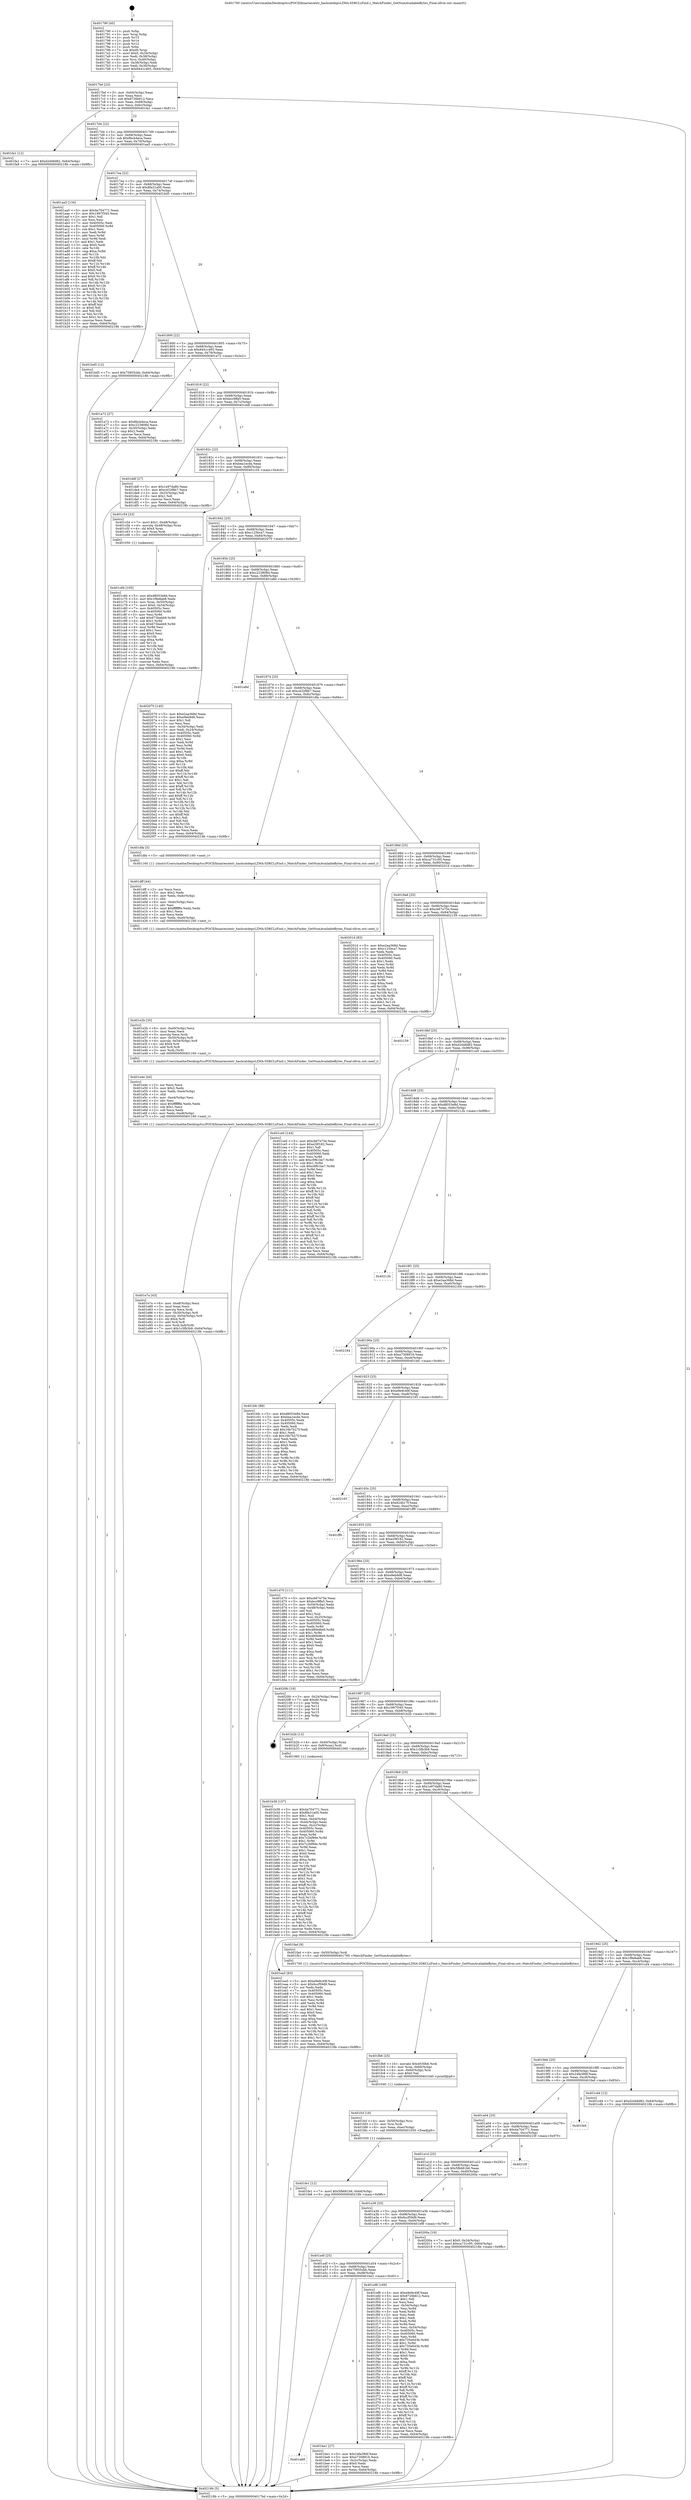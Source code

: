 digraph "0x401790" {
  label = "0x401790 (/mnt/c/Users/mathe/Desktop/tcc/POCII/binaries/extr_hashcatdepsLZMA-SDKCLzFind.c_MatchFinder_GetNumAvailableBytes_Final-ollvm.out::main(0))"
  labelloc = "t"
  node[shape=record]

  Entry [label="",width=0.3,height=0.3,shape=circle,fillcolor=black,style=filled]
  "0x4017bd" [label="{
     0x4017bd [23]\l
     | [instrs]\l
     &nbsp;&nbsp;0x4017bd \<+3\>: mov -0x64(%rbp),%eax\l
     &nbsp;&nbsp;0x4017c0 \<+2\>: mov %eax,%ecx\l
     &nbsp;&nbsp;0x4017c2 \<+6\>: sub $0x8726b612,%ecx\l
     &nbsp;&nbsp;0x4017c8 \<+3\>: mov %eax,-0x68(%rbp)\l
     &nbsp;&nbsp;0x4017cb \<+3\>: mov %ecx,-0x6c(%rbp)\l
     &nbsp;&nbsp;0x4017ce \<+6\>: je 0000000000401fa1 \<main+0x811\>\l
  }"]
  "0x401fa1" [label="{
     0x401fa1 [12]\l
     | [instrs]\l
     &nbsp;&nbsp;0x401fa1 \<+7\>: movl $0xd2d48d82,-0x64(%rbp)\l
     &nbsp;&nbsp;0x401fa8 \<+5\>: jmp 000000000040218b \<main+0x9fb\>\l
  }"]
  "0x4017d4" [label="{
     0x4017d4 [22]\l
     | [instrs]\l
     &nbsp;&nbsp;0x4017d4 \<+5\>: jmp 00000000004017d9 \<main+0x49\>\l
     &nbsp;&nbsp;0x4017d9 \<+3\>: mov -0x68(%rbp),%eax\l
     &nbsp;&nbsp;0x4017dc \<+5\>: sub $0x8bcb4eca,%eax\l
     &nbsp;&nbsp;0x4017e1 \<+3\>: mov %eax,-0x70(%rbp)\l
     &nbsp;&nbsp;0x4017e4 \<+6\>: je 0000000000401aa5 \<main+0x315\>\l
  }"]
  Exit [label="",width=0.3,height=0.3,shape=circle,fillcolor=black,style=filled,peripheries=2]
  "0x401aa5" [label="{
     0x401aa5 [134]\l
     | [instrs]\l
     &nbsp;&nbsp;0x401aa5 \<+5\>: mov $0x4a704771,%eax\l
     &nbsp;&nbsp;0x401aaa \<+5\>: mov $0x1997f345,%ecx\l
     &nbsp;&nbsp;0x401aaf \<+2\>: mov $0x1,%dl\l
     &nbsp;&nbsp;0x401ab1 \<+2\>: xor %esi,%esi\l
     &nbsp;&nbsp;0x401ab3 \<+7\>: mov 0x40505c,%edi\l
     &nbsp;&nbsp;0x401aba \<+8\>: mov 0x405060,%r8d\l
     &nbsp;&nbsp;0x401ac2 \<+3\>: sub $0x1,%esi\l
     &nbsp;&nbsp;0x401ac5 \<+3\>: mov %edi,%r9d\l
     &nbsp;&nbsp;0x401ac8 \<+3\>: add %esi,%r9d\l
     &nbsp;&nbsp;0x401acb \<+4\>: imul %r9d,%edi\l
     &nbsp;&nbsp;0x401acf \<+3\>: and $0x1,%edi\l
     &nbsp;&nbsp;0x401ad2 \<+3\>: cmp $0x0,%edi\l
     &nbsp;&nbsp;0x401ad5 \<+4\>: sete %r10b\l
     &nbsp;&nbsp;0x401ad9 \<+4\>: cmp $0xa,%r8d\l
     &nbsp;&nbsp;0x401add \<+4\>: setl %r11b\l
     &nbsp;&nbsp;0x401ae1 \<+3\>: mov %r10b,%bl\l
     &nbsp;&nbsp;0x401ae4 \<+3\>: xor $0xff,%bl\l
     &nbsp;&nbsp;0x401ae7 \<+3\>: mov %r11b,%r14b\l
     &nbsp;&nbsp;0x401aea \<+4\>: xor $0xff,%r14b\l
     &nbsp;&nbsp;0x401aee \<+3\>: xor $0x0,%dl\l
     &nbsp;&nbsp;0x401af1 \<+3\>: mov %bl,%r15b\l
     &nbsp;&nbsp;0x401af4 \<+4\>: and $0x0,%r15b\l
     &nbsp;&nbsp;0x401af8 \<+3\>: and %dl,%r10b\l
     &nbsp;&nbsp;0x401afb \<+3\>: mov %r14b,%r12b\l
     &nbsp;&nbsp;0x401afe \<+4\>: and $0x0,%r12b\l
     &nbsp;&nbsp;0x401b02 \<+3\>: and %dl,%r11b\l
     &nbsp;&nbsp;0x401b05 \<+3\>: or %r10b,%r15b\l
     &nbsp;&nbsp;0x401b08 \<+3\>: or %r11b,%r12b\l
     &nbsp;&nbsp;0x401b0b \<+3\>: xor %r12b,%r15b\l
     &nbsp;&nbsp;0x401b0e \<+3\>: or %r14b,%bl\l
     &nbsp;&nbsp;0x401b11 \<+3\>: xor $0xff,%bl\l
     &nbsp;&nbsp;0x401b14 \<+3\>: or $0x0,%dl\l
     &nbsp;&nbsp;0x401b17 \<+2\>: and %dl,%bl\l
     &nbsp;&nbsp;0x401b19 \<+3\>: or %bl,%r15b\l
     &nbsp;&nbsp;0x401b1c \<+4\>: test $0x1,%r15b\l
     &nbsp;&nbsp;0x401b20 \<+3\>: cmovne %ecx,%eax\l
     &nbsp;&nbsp;0x401b23 \<+3\>: mov %eax,-0x64(%rbp)\l
     &nbsp;&nbsp;0x401b26 \<+5\>: jmp 000000000040218b \<main+0x9fb\>\l
  }"]
  "0x4017ea" [label="{
     0x4017ea [22]\l
     | [instrs]\l
     &nbsp;&nbsp;0x4017ea \<+5\>: jmp 00000000004017ef \<main+0x5f\>\l
     &nbsp;&nbsp;0x4017ef \<+3\>: mov -0x68(%rbp),%eax\l
     &nbsp;&nbsp;0x4017f2 \<+5\>: sub $0x8fa31a00,%eax\l
     &nbsp;&nbsp;0x4017f7 \<+3\>: mov %eax,-0x74(%rbp)\l
     &nbsp;&nbsp;0x4017fa \<+6\>: je 0000000000401bd5 \<main+0x445\>\l
  }"]
  "0x401fe1" [label="{
     0x401fe1 [12]\l
     | [instrs]\l
     &nbsp;&nbsp;0x401fe1 \<+7\>: movl $0x5fb681b6,-0x64(%rbp)\l
     &nbsp;&nbsp;0x401fe8 \<+5\>: jmp 000000000040218b \<main+0x9fb\>\l
  }"]
  "0x401bd5" [label="{
     0x401bd5 [12]\l
     | [instrs]\l
     &nbsp;&nbsp;0x401bd5 \<+7\>: movl $0x75855cbb,-0x64(%rbp)\l
     &nbsp;&nbsp;0x401bdc \<+5\>: jmp 000000000040218b \<main+0x9fb\>\l
  }"]
  "0x401800" [label="{
     0x401800 [22]\l
     | [instrs]\l
     &nbsp;&nbsp;0x401800 \<+5\>: jmp 0000000000401805 \<main+0x75\>\l
     &nbsp;&nbsp;0x401805 \<+3\>: mov -0x68(%rbp),%eax\l
     &nbsp;&nbsp;0x401808 \<+5\>: sub $0x9441c405,%eax\l
     &nbsp;&nbsp;0x40180d \<+3\>: mov %eax,-0x78(%rbp)\l
     &nbsp;&nbsp;0x401810 \<+6\>: je 0000000000401a72 \<main+0x2e2\>\l
  }"]
  "0x401fcf" [label="{
     0x401fcf [18]\l
     | [instrs]\l
     &nbsp;&nbsp;0x401fcf \<+4\>: mov -0x50(%rbp),%rsi\l
     &nbsp;&nbsp;0x401fd3 \<+3\>: mov %rsi,%rdi\l
     &nbsp;&nbsp;0x401fd6 \<+6\>: mov %eax,-0xec(%rbp)\l
     &nbsp;&nbsp;0x401fdc \<+5\>: call 0000000000401030 \<free@plt\>\l
     | [calls]\l
     &nbsp;&nbsp;0x401030 \{1\} (unknown)\l
  }"]
  "0x401a72" [label="{
     0x401a72 [27]\l
     | [instrs]\l
     &nbsp;&nbsp;0x401a72 \<+5\>: mov $0x8bcb4eca,%eax\l
     &nbsp;&nbsp;0x401a77 \<+5\>: mov $0xc223808d,%ecx\l
     &nbsp;&nbsp;0x401a7c \<+3\>: mov -0x30(%rbp),%edx\l
     &nbsp;&nbsp;0x401a7f \<+3\>: cmp $0x2,%edx\l
     &nbsp;&nbsp;0x401a82 \<+3\>: cmovne %ecx,%eax\l
     &nbsp;&nbsp;0x401a85 \<+3\>: mov %eax,-0x64(%rbp)\l
     &nbsp;&nbsp;0x401a88 \<+5\>: jmp 000000000040218b \<main+0x9fb\>\l
  }"]
  "0x401816" [label="{
     0x401816 [22]\l
     | [instrs]\l
     &nbsp;&nbsp;0x401816 \<+5\>: jmp 000000000040181b \<main+0x8b\>\l
     &nbsp;&nbsp;0x40181b \<+3\>: mov -0x68(%rbp),%eax\l
     &nbsp;&nbsp;0x40181e \<+5\>: sub $0xbcc9ffa5,%eax\l
     &nbsp;&nbsp;0x401823 \<+3\>: mov %eax,-0x7c(%rbp)\l
     &nbsp;&nbsp;0x401826 \<+6\>: je 0000000000401ddf \<main+0x64f\>\l
  }"]
  "0x40218b" [label="{
     0x40218b [5]\l
     | [instrs]\l
     &nbsp;&nbsp;0x40218b \<+5\>: jmp 00000000004017bd \<main+0x2d\>\l
  }"]
  "0x401790" [label="{
     0x401790 [45]\l
     | [instrs]\l
     &nbsp;&nbsp;0x401790 \<+1\>: push %rbp\l
     &nbsp;&nbsp;0x401791 \<+3\>: mov %rsp,%rbp\l
     &nbsp;&nbsp;0x401794 \<+2\>: push %r15\l
     &nbsp;&nbsp;0x401796 \<+2\>: push %r14\l
     &nbsp;&nbsp;0x401798 \<+2\>: push %r12\l
     &nbsp;&nbsp;0x40179a \<+1\>: push %rbx\l
     &nbsp;&nbsp;0x40179b \<+7\>: sub $0xd0,%rsp\l
     &nbsp;&nbsp;0x4017a2 \<+7\>: movl $0x0,-0x34(%rbp)\l
     &nbsp;&nbsp;0x4017a9 \<+3\>: mov %edi,-0x38(%rbp)\l
     &nbsp;&nbsp;0x4017ac \<+4\>: mov %rsi,-0x40(%rbp)\l
     &nbsp;&nbsp;0x4017b0 \<+3\>: mov -0x38(%rbp),%edi\l
     &nbsp;&nbsp;0x4017b3 \<+3\>: mov %edi,-0x30(%rbp)\l
     &nbsp;&nbsp;0x4017b6 \<+7\>: movl $0x9441c405,-0x64(%rbp)\l
  }"]
  "0x401fb6" [label="{
     0x401fb6 [25]\l
     | [instrs]\l
     &nbsp;&nbsp;0x401fb6 \<+10\>: movabs $0x4030b6,%rdi\l
     &nbsp;&nbsp;0x401fc0 \<+4\>: mov %rax,-0x60(%rbp)\l
     &nbsp;&nbsp;0x401fc4 \<+4\>: mov -0x60(%rbp),%rsi\l
     &nbsp;&nbsp;0x401fc8 \<+2\>: mov $0x0,%al\l
     &nbsp;&nbsp;0x401fca \<+5\>: call 0000000000401040 \<printf@plt\>\l
     | [calls]\l
     &nbsp;&nbsp;0x401040 \{1\} (unknown)\l
  }"]
  "0x401ddf" [label="{
     0x401ddf [27]\l
     | [instrs]\l
     &nbsp;&nbsp;0x401ddf \<+5\>: mov $0x1e97da80,%eax\l
     &nbsp;&nbsp;0x401de4 \<+5\>: mov $0xc432f8b7,%ecx\l
     &nbsp;&nbsp;0x401de9 \<+3\>: mov -0x25(%rbp),%dl\l
     &nbsp;&nbsp;0x401dec \<+3\>: test $0x1,%dl\l
     &nbsp;&nbsp;0x401def \<+3\>: cmovne %ecx,%eax\l
     &nbsp;&nbsp;0x401df2 \<+3\>: mov %eax,-0x64(%rbp)\l
     &nbsp;&nbsp;0x401df5 \<+5\>: jmp 000000000040218b \<main+0x9fb\>\l
  }"]
  "0x40182c" [label="{
     0x40182c [22]\l
     | [instrs]\l
     &nbsp;&nbsp;0x40182c \<+5\>: jmp 0000000000401831 \<main+0xa1\>\l
     &nbsp;&nbsp;0x401831 \<+3\>: mov -0x68(%rbp),%eax\l
     &nbsp;&nbsp;0x401834 \<+5\>: sub $0xbea1ecda,%eax\l
     &nbsp;&nbsp;0x401839 \<+3\>: mov %eax,-0x80(%rbp)\l
     &nbsp;&nbsp;0x40183c \<+6\>: je 0000000000401c54 \<main+0x4c4\>\l
  }"]
  "0x401e7a" [label="{
     0x401e7a [43]\l
     | [instrs]\l
     &nbsp;&nbsp;0x401e7a \<+6\>: mov -0xe8(%rbp),%ecx\l
     &nbsp;&nbsp;0x401e80 \<+3\>: imul %eax,%ecx\l
     &nbsp;&nbsp;0x401e83 \<+3\>: movslq %ecx,%rdi\l
     &nbsp;&nbsp;0x401e86 \<+4\>: mov -0x50(%rbp),%r8\l
     &nbsp;&nbsp;0x401e8a \<+4\>: movslq -0x54(%rbp),%r9\l
     &nbsp;&nbsp;0x401e8e \<+4\>: shl $0x4,%r9\l
     &nbsp;&nbsp;0x401e92 \<+3\>: add %r9,%r8\l
     &nbsp;&nbsp;0x401e95 \<+4\>: mov %rdi,0x8(%r8)\l
     &nbsp;&nbsp;0x401e99 \<+7\>: movl $0x1c5fb3b9,-0x64(%rbp)\l
     &nbsp;&nbsp;0x401ea0 \<+5\>: jmp 000000000040218b \<main+0x9fb\>\l
  }"]
  "0x401c54" [label="{
     0x401c54 [23]\l
     | [instrs]\l
     &nbsp;&nbsp;0x401c54 \<+7\>: movl $0x1,-0x48(%rbp)\l
     &nbsp;&nbsp;0x401c5b \<+4\>: movslq -0x48(%rbp),%rax\l
     &nbsp;&nbsp;0x401c5f \<+4\>: shl $0x4,%rax\l
     &nbsp;&nbsp;0x401c63 \<+3\>: mov %rax,%rdi\l
     &nbsp;&nbsp;0x401c66 \<+5\>: call 0000000000401050 \<malloc@plt\>\l
     | [calls]\l
     &nbsp;&nbsp;0x401050 \{1\} (unknown)\l
  }"]
  "0x401842" [label="{
     0x401842 [25]\l
     | [instrs]\l
     &nbsp;&nbsp;0x401842 \<+5\>: jmp 0000000000401847 \<main+0xb7\>\l
     &nbsp;&nbsp;0x401847 \<+3\>: mov -0x68(%rbp),%eax\l
     &nbsp;&nbsp;0x40184a \<+5\>: sub $0xc125bca7,%eax\l
     &nbsp;&nbsp;0x40184f \<+6\>: mov %eax,-0x84(%rbp)\l
     &nbsp;&nbsp;0x401855 \<+6\>: je 0000000000402070 \<main+0x8e0\>\l
  }"]
  "0x401e4e" [label="{
     0x401e4e [44]\l
     | [instrs]\l
     &nbsp;&nbsp;0x401e4e \<+2\>: xor %ecx,%ecx\l
     &nbsp;&nbsp;0x401e50 \<+5\>: mov $0x2,%edx\l
     &nbsp;&nbsp;0x401e55 \<+6\>: mov %edx,-0xe4(%rbp)\l
     &nbsp;&nbsp;0x401e5b \<+1\>: cltd\l
     &nbsp;&nbsp;0x401e5c \<+6\>: mov -0xe4(%rbp),%esi\l
     &nbsp;&nbsp;0x401e62 \<+2\>: idiv %esi\l
     &nbsp;&nbsp;0x401e64 \<+6\>: imul $0xfffffffe,%edx,%edx\l
     &nbsp;&nbsp;0x401e6a \<+3\>: sub $0x1,%ecx\l
     &nbsp;&nbsp;0x401e6d \<+2\>: sub %ecx,%edx\l
     &nbsp;&nbsp;0x401e6f \<+6\>: mov %edx,-0xe8(%rbp)\l
     &nbsp;&nbsp;0x401e75 \<+5\>: call 0000000000401160 \<next_i\>\l
     | [calls]\l
     &nbsp;&nbsp;0x401160 \{1\} (/mnt/c/Users/mathe/Desktop/tcc/POCII/binaries/extr_hashcatdepsLZMA-SDKCLzFind.c_MatchFinder_GetNumAvailableBytes_Final-ollvm.out::next_i)\l
  }"]
  "0x402070" [label="{
     0x402070 [140]\l
     | [instrs]\l
     &nbsp;&nbsp;0x402070 \<+5\>: mov $0xe2aa368d,%eax\l
     &nbsp;&nbsp;0x402075 \<+5\>: mov $0xe9eb9d6,%ecx\l
     &nbsp;&nbsp;0x40207a \<+2\>: mov $0x1,%dl\l
     &nbsp;&nbsp;0x40207c \<+2\>: xor %esi,%esi\l
     &nbsp;&nbsp;0x40207e \<+3\>: mov -0x34(%rbp),%edi\l
     &nbsp;&nbsp;0x402081 \<+3\>: mov %edi,-0x24(%rbp)\l
     &nbsp;&nbsp;0x402084 \<+7\>: mov 0x40505c,%edi\l
     &nbsp;&nbsp;0x40208b \<+8\>: mov 0x405060,%r8d\l
     &nbsp;&nbsp;0x402093 \<+3\>: sub $0x1,%esi\l
     &nbsp;&nbsp;0x402096 \<+3\>: mov %edi,%r9d\l
     &nbsp;&nbsp;0x402099 \<+3\>: add %esi,%r9d\l
     &nbsp;&nbsp;0x40209c \<+4\>: imul %r9d,%edi\l
     &nbsp;&nbsp;0x4020a0 \<+3\>: and $0x1,%edi\l
     &nbsp;&nbsp;0x4020a3 \<+3\>: cmp $0x0,%edi\l
     &nbsp;&nbsp;0x4020a6 \<+4\>: sete %r10b\l
     &nbsp;&nbsp;0x4020aa \<+4\>: cmp $0xa,%r8d\l
     &nbsp;&nbsp;0x4020ae \<+4\>: setl %r11b\l
     &nbsp;&nbsp;0x4020b2 \<+3\>: mov %r10b,%bl\l
     &nbsp;&nbsp;0x4020b5 \<+3\>: xor $0xff,%bl\l
     &nbsp;&nbsp;0x4020b8 \<+3\>: mov %r11b,%r14b\l
     &nbsp;&nbsp;0x4020bb \<+4\>: xor $0xff,%r14b\l
     &nbsp;&nbsp;0x4020bf \<+3\>: xor $0x1,%dl\l
     &nbsp;&nbsp;0x4020c2 \<+3\>: mov %bl,%r15b\l
     &nbsp;&nbsp;0x4020c5 \<+4\>: and $0xff,%r15b\l
     &nbsp;&nbsp;0x4020c9 \<+3\>: and %dl,%r10b\l
     &nbsp;&nbsp;0x4020cc \<+3\>: mov %r14b,%r12b\l
     &nbsp;&nbsp;0x4020cf \<+4\>: and $0xff,%r12b\l
     &nbsp;&nbsp;0x4020d3 \<+3\>: and %dl,%r11b\l
     &nbsp;&nbsp;0x4020d6 \<+3\>: or %r10b,%r15b\l
     &nbsp;&nbsp;0x4020d9 \<+3\>: or %r11b,%r12b\l
     &nbsp;&nbsp;0x4020dc \<+3\>: xor %r12b,%r15b\l
     &nbsp;&nbsp;0x4020df \<+3\>: or %r14b,%bl\l
     &nbsp;&nbsp;0x4020e2 \<+3\>: xor $0xff,%bl\l
     &nbsp;&nbsp;0x4020e5 \<+3\>: or $0x1,%dl\l
     &nbsp;&nbsp;0x4020e8 \<+2\>: and %dl,%bl\l
     &nbsp;&nbsp;0x4020ea \<+3\>: or %bl,%r15b\l
     &nbsp;&nbsp;0x4020ed \<+4\>: test $0x1,%r15b\l
     &nbsp;&nbsp;0x4020f1 \<+3\>: cmovne %ecx,%eax\l
     &nbsp;&nbsp;0x4020f4 \<+3\>: mov %eax,-0x64(%rbp)\l
     &nbsp;&nbsp;0x4020f7 \<+5\>: jmp 000000000040218b \<main+0x9fb\>\l
  }"]
  "0x40185b" [label="{
     0x40185b [25]\l
     | [instrs]\l
     &nbsp;&nbsp;0x40185b \<+5\>: jmp 0000000000401860 \<main+0xd0\>\l
     &nbsp;&nbsp;0x401860 \<+3\>: mov -0x68(%rbp),%eax\l
     &nbsp;&nbsp;0x401863 \<+5\>: sub $0xc223808d,%eax\l
     &nbsp;&nbsp;0x401868 \<+6\>: mov %eax,-0x88(%rbp)\l
     &nbsp;&nbsp;0x40186e \<+6\>: je 0000000000401a8d \<main+0x2fd\>\l
  }"]
  "0x401e2b" [label="{
     0x401e2b [35]\l
     | [instrs]\l
     &nbsp;&nbsp;0x401e2b \<+6\>: mov -0xe0(%rbp),%ecx\l
     &nbsp;&nbsp;0x401e31 \<+3\>: imul %eax,%ecx\l
     &nbsp;&nbsp;0x401e34 \<+3\>: movslq %ecx,%rdi\l
     &nbsp;&nbsp;0x401e37 \<+4\>: mov -0x50(%rbp),%r8\l
     &nbsp;&nbsp;0x401e3b \<+4\>: movslq -0x54(%rbp),%r9\l
     &nbsp;&nbsp;0x401e3f \<+4\>: shl $0x4,%r9\l
     &nbsp;&nbsp;0x401e43 \<+3\>: add %r9,%r8\l
     &nbsp;&nbsp;0x401e46 \<+3\>: mov %rdi,(%r8)\l
     &nbsp;&nbsp;0x401e49 \<+5\>: call 0000000000401160 \<next_i\>\l
     | [calls]\l
     &nbsp;&nbsp;0x401160 \{1\} (/mnt/c/Users/mathe/Desktop/tcc/POCII/binaries/extr_hashcatdepsLZMA-SDKCLzFind.c_MatchFinder_GetNumAvailableBytes_Final-ollvm.out::next_i)\l
  }"]
  "0x401a8d" [label="{
     0x401a8d\l
  }", style=dashed]
  "0x401874" [label="{
     0x401874 [25]\l
     | [instrs]\l
     &nbsp;&nbsp;0x401874 \<+5\>: jmp 0000000000401879 \<main+0xe9\>\l
     &nbsp;&nbsp;0x401879 \<+3\>: mov -0x68(%rbp),%eax\l
     &nbsp;&nbsp;0x40187c \<+5\>: sub $0xc432f8b7,%eax\l
     &nbsp;&nbsp;0x401881 \<+6\>: mov %eax,-0x8c(%rbp)\l
     &nbsp;&nbsp;0x401887 \<+6\>: je 0000000000401dfa \<main+0x66a\>\l
  }"]
  "0x401dff" [label="{
     0x401dff [44]\l
     | [instrs]\l
     &nbsp;&nbsp;0x401dff \<+2\>: xor %ecx,%ecx\l
     &nbsp;&nbsp;0x401e01 \<+5\>: mov $0x2,%edx\l
     &nbsp;&nbsp;0x401e06 \<+6\>: mov %edx,-0xdc(%rbp)\l
     &nbsp;&nbsp;0x401e0c \<+1\>: cltd\l
     &nbsp;&nbsp;0x401e0d \<+6\>: mov -0xdc(%rbp),%esi\l
     &nbsp;&nbsp;0x401e13 \<+2\>: idiv %esi\l
     &nbsp;&nbsp;0x401e15 \<+6\>: imul $0xfffffffe,%edx,%edx\l
     &nbsp;&nbsp;0x401e1b \<+3\>: sub $0x1,%ecx\l
     &nbsp;&nbsp;0x401e1e \<+2\>: sub %ecx,%edx\l
     &nbsp;&nbsp;0x401e20 \<+6\>: mov %edx,-0xe0(%rbp)\l
     &nbsp;&nbsp;0x401e26 \<+5\>: call 0000000000401160 \<next_i\>\l
     | [calls]\l
     &nbsp;&nbsp;0x401160 \{1\} (/mnt/c/Users/mathe/Desktop/tcc/POCII/binaries/extr_hashcatdepsLZMA-SDKCLzFind.c_MatchFinder_GetNumAvailableBytes_Final-ollvm.out::next_i)\l
  }"]
  "0x401dfa" [label="{
     0x401dfa [5]\l
     | [instrs]\l
     &nbsp;&nbsp;0x401dfa \<+5\>: call 0000000000401160 \<next_i\>\l
     | [calls]\l
     &nbsp;&nbsp;0x401160 \{1\} (/mnt/c/Users/mathe/Desktop/tcc/POCII/binaries/extr_hashcatdepsLZMA-SDKCLzFind.c_MatchFinder_GetNumAvailableBytes_Final-ollvm.out::next_i)\l
  }"]
  "0x40188d" [label="{
     0x40188d [25]\l
     | [instrs]\l
     &nbsp;&nbsp;0x40188d \<+5\>: jmp 0000000000401892 \<main+0x102\>\l
     &nbsp;&nbsp;0x401892 \<+3\>: mov -0x68(%rbp),%eax\l
     &nbsp;&nbsp;0x401895 \<+5\>: sub $0xca731c95,%eax\l
     &nbsp;&nbsp;0x40189a \<+6\>: mov %eax,-0x90(%rbp)\l
     &nbsp;&nbsp;0x4018a0 \<+6\>: je 000000000040201d \<main+0x88d\>\l
  }"]
  "0x401c6b" [label="{
     0x401c6b [105]\l
     | [instrs]\l
     &nbsp;&nbsp;0x401c6b \<+5\>: mov $0xd8053e8d,%ecx\l
     &nbsp;&nbsp;0x401c70 \<+5\>: mov $0x1f9e8ab8,%edx\l
     &nbsp;&nbsp;0x401c75 \<+4\>: mov %rax,-0x50(%rbp)\l
     &nbsp;&nbsp;0x401c79 \<+7\>: movl $0x0,-0x54(%rbp)\l
     &nbsp;&nbsp;0x401c80 \<+7\>: mov 0x40505c,%esi\l
     &nbsp;&nbsp;0x401c87 \<+8\>: mov 0x405060,%r8d\l
     &nbsp;&nbsp;0x401c8f \<+3\>: mov %esi,%r9d\l
     &nbsp;&nbsp;0x401c92 \<+7\>: add $0x673babb9,%r9d\l
     &nbsp;&nbsp;0x401c99 \<+4\>: sub $0x1,%r9d\l
     &nbsp;&nbsp;0x401c9d \<+7\>: sub $0x673babb9,%r9d\l
     &nbsp;&nbsp;0x401ca4 \<+4\>: imul %r9d,%esi\l
     &nbsp;&nbsp;0x401ca8 \<+3\>: and $0x1,%esi\l
     &nbsp;&nbsp;0x401cab \<+3\>: cmp $0x0,%esi\l
     &nbsp;&nbsp;0x401cae \<+4\>: sete %r10b\l
     &nbsp;&nbsp;0x401cb2 \<+4\>: cmp $0xa,%r8d\l
     &nbsp;&nbsp;0x401cb6 \<+4\>: setl %r11b\l
     &nbsp;&nbsp;0x401cba \<+3\>: mov %r10b,%bl\l
     &nbsp;&nbsp;0x401cbd \<+3\>: and %r11b,%bl\l
     &nbsp;&nbsp;0x401cc0 \<+3\>: xor %r11b,%r10b\l
     &nbsp;&nbsp;0x401cc3 \<+3\>: or %r10b,%bl\l
     &nbsp;&nbsp;0x401cc6 \<+3\>: test $0x1,%bl\l
     &nbsp;&nbsp;0x401cc9 \<+3\>: cmovne %edx,%ecx\l
     &nbsp;&nbsp;0x401ccc \<+3\>: mov %ecx,-0x64(%rbp)\l
     &nbsp;&nbsp;0x401ccf \<+5\>: jmp 000000000040218b \<main+0x9fb\>\l
  }"]
  "0x40201d" [label="{
     0x40201d [83]\l
     | [instrs]\l
     &nbsp;&nbsp;0x40201d \<+5\>: mov $0xe2aa368d,%eax\l
     &nbsp;&nbsp;0x402022 \<+5\>: mov $0xc125bca7,%ecx\l
     &nbsp;&nbsp;0x402027 \<+2\>: xor %edx,%edx\l
     &nbsp;&nbsp;0x402029 \<+7\>: mov 0x40505c,%esi\l
     &nbsp;&nbsp;0x402030 \<+7\>: mov 0x405060,%edi\l
     &nbsp;&nbsp;0x402037 \<+3\>: sub $0x1,%edx\l
     &nbsp;&nbsp;0x40203a \<+3\>: mov %esi,%r8d\l
     &nbsp;&nbsp;0x40203d \<+3\>: add %edx,%r8d\l
     &nbsp;&nbsp;0x402040 \<+4\>: imul %r8d,%esi\l
     &nbsp;&nbsp;0x402044 \<+3\>: and $0x1,%esi\l
     &nbsp;&nbsp;0x402047 \<+3\>: cmp $0x0,%esi\l
     &nbsp;&nbsp;0x40204a \<+4\>: sete %r9b\l
     &nbsp;&nbsp;0x40204e \<+3\>: cmp $0xa,%edi\l
     &nbsp;&nbsp;0x402051 \<+4\>: setl %r10b\l
     &nbsp;&nbsp;0x402055 \<+3\>: mov %r9b,%r11b\l
     &nbsp;&nbsp;0x402058 \<+3\>: and %r10b,%r11b\l
     &nbsp;&nbsp;0x40205b \<+3\>: xor %r10b,%r9b\l
     &nbsp;&nbsp;0x40205e \<+3\>: or %r9b,%r11b\l
     &nbsp;&nbsp;0x402061 \<+4\>: test $0x1,%r11b\l
     &nbsp;&nbsp;0x402065 \<+3\>: cmovne %ecx,%eax\l
     &nbsp;&nbsp;0x402068 \<+3\>: mov %eax,-0x64(%rbp)\l
     &nbsp;&nbsp;0x40206b \<+5\>: jmp 000000000040218b \<main+0x9fb\>\l
  }"]
  "0x4018a6" [label="{
     0x4018a6 [25]\l
     | [instrs]\l
     &nbsp;&nbsp;0x4018a6 \<+5\>: jmp 00000000004018ab \<main+0x11b\>\l
     &nbsp;&nbsp;0x4018ab \<+3\>: mov -0x68(%rbp),%eax\l
     &nbsp;&nbsp;0x4018ae \<+5\>: sub $0xcb67e75e,%eax\l
     &nbsp;&nbsp;0x4018b3 \<+6\>: mov %eax,-0x94(%rbp)\l
     &nbsp;&nbsp;0x4018b9 \<+6\>: je 0000000000402159 \<main+0x9c9\>\l
  }"]
  "0x401a68" [label="{
     0x401a68\l
  }", style=dashed]
  "0x402159" [label="{
     0x402159\l
  }", style=dashed]
  "0x4018bf" [label="{
     0x4018bf [25]\l
     | [instrs]\l
     &nbsp;&nbsp;0x4018bf \<+5\>: jmp 00000000004018c4 \<main+0x134\>\l
     &nbsp;&nbsp;0x4018c4 \<+3\>: mov -0x68(%rbp),%eax\l
     &nbsp;&nbsp;0x4018c7 \<+5\>: sub $0xd2d48d82,%eax\l
     &nbsp;&nbsp;0x4018cc \<+6\>: mov %eax,-0x98(%rbp)\l
     &nbsp;&nbsp;0x4018d2 \<+6\>: je 0000000000401ce0 \<main+0x550\>\l
  }"]
  "0x401be1" [label="{
     0x401be1 [27]\l
     | [instrs]\l
     &nbsp;&nbsp;0x401be1 \<+5\>: mov $0x24fa386f,%eax\l
     &nbsp;&nbsp;0x401be6 \<+5\>: mov $0xe7308916,%ecx\l
     &nbsp;&nbsp;0x401beb \<+3\>: mov -0x2c(%rbp),%edx\l
     &nbsp;&nbsp;0x401bee \<+3\>: cmp $0x0,%edx\l
     &nbsp;&nbsp;0x401bf1 \<+3\>: cmove %ecx,%eax\l
     &nbsp;&nbsp;0x401bf4 \<+3\>: mov %eax,-0x64(%rbp)\l
     &nbsp;&nbsp;0x401bf7 \<+5\>: jmp 000000000040218b \<main+0x9fb\>\l
  }"]
  "0x401ce0" [label="{
     0x401ce0 [144]\l
     | [instrs]\l
     &nbsp;&nbsp;0x401ce0 \<+5\>: mov $0xcb67e75e,%eax\l
     &nbsp;&nbsp;0x401ce5 \<+5\>: mov $0xe29f182,%ecx\l
     &nbsp;&nbsp;0x401cea \<+2\>: mov $0x1,%dl\l
     &nbsp;&nbsp;0x401cec \<+7\>: mov 0x40505c,%esi\l
     &nbsp;&nbsp;0x401cf3 \<+7\>: mov 0x405060,%edi\l
     &nbsp;&nbsp;0x401cfa \<+3\>: mov %esi,%r8d\l
     &nbsp;&nbsp;0x401cfd \<+7\>: add $0xc9f61be7,%r8d\l
     &nbsp;&nbsp;0x401d04 \<+4\>: sub $0x1,%r8d\l
     &nbsp;&nbsp;0x401d08 \<+7\>: sub $0xc9f61be7,%r8d\l
     &nbsp;&nbsp;0x401d0f \<+4\>: imul %r8d,%esi\l
     &nbsp;&nbsp;0x401d13 \<+3\>: and $0x1,%esi\l
     &nbsp;&nbsp;0x401d16 \<+3\>: cmp $0x0,%esi\l
     &nbsp;&nbsp;0x401d19 \<+4\>: sete %r9b\l
     &nbsp;&nbsp;0x401d1d \<+3\>: cmp $0xa,%edi\l
     &nbsp;&nbsp;0x401d20 \<+4\>: setl %r10b\l
     &nbsp;&nbsp;0x401d24 \<+3\>: mov %r9b,%r11b\l
     &nbsp;&nbsp;0x401d27 \<+4\>: xor $0xff,%r11b\l
     &nbsp;&nbsp;0x401d2b \<+3\>: mov %r10b,%bl\l
     &nbsp;&nbsp;0x401d2e \<+3\>: xor $0xff,%bl\l
     &nbsp;&nbsp;0x401d31 \<+3\>: xor $0x1,%dl\l
     &nbsp;&nbsp;0x401d34 \<+3\>: mov %r11b,%r14b\l
     &nbsp;&nbsp;0x401d37 \<+4\>: and $0xff,%r14b\l
     &nbsp;&nbsp;0x401d3b \<+3\>: and %dl,%r9b\l
     &nbsp;&nbsp;0x401d3e \<+3\>: mov %bl,%r15b\l
     &nbsp;&nbsp;0x401d41 \<+4\>: and $0xff,%r15b\l
     &nbsp;&nbsp;0x401d45 \<+3\>: and %dl,%r10b\l
     &nbsp;&nbsp;0x401d48 \<+3\>: or %r9b,%r14b\l
     &nbsp;&nbsp;0x401d4b \<+3\>: or %r10b,%r15b\l
     &nbsp;&nbsp;0x401d4e \<+3\>: xor %r15b,%r14b\l
     &nbsp;&nbsp;0x401d51 \<+3\>: or %bl,%r11b\l
     &nbsp;&nbsp;0x401d54 \<+4\>: xor $0xff,%r11b\l
     &nbsp;&nbsp;0x401d58 \<+3\>: or $0x1,%dl\l
     &nbsp;&nbsp;0x401d5b \<+3\>: and %dl,%r11b\l
     &nbsp;&nbsp;0x401d5e \<+3\>: or %r11b,%r14b\l
     &nbsp;&nbsp;0x401d61 \<+4\>: test $0x1,%r14b\l
     &nbsp;&nbsp;0x401d65 \<+3\>: cmovne %ecx,%eax\l
     &nbsp;&nbsp;0x401d68 \<+3\>: mov %eax,-0x64(%rbp)\l
     &nbsp;&nbsp;0x401d6b \<+5\>: jmp 000000000040218b \<main+0x9fb\>\l
  }"]
  "0x4018d8" [label="{
     0x4018d8 [25]\l
     | [instrs]\l
     &nbsp;&nbsp;0x4018d8 \<+5\>: jmp 00000000004018dd \<main+0x14d\>\l
     &nbsp;&nbsp;0x4018dd \<+3\>: mov -0x68(%rbp),%eax\l
     &nbsp;&nbsp;0x4018e0 \<+5\>: sub $0xd8053e8d,%eax\l
     &nbsp;&nbsp;0x4018e5 \<+6\>: mov %eax,-0x9c(%rbp)\l
     &nbsp;&nbsp;0x4018eb \<+6\>: je 000000000040212b \<main+0x99b\>\l
  }"]
  "0x401a4f" [label="{
     0x401a4f [25]\l
     | [instrs]\l
     &nbsp;&nbsp;0x401a4f \<+5\>: jmp 0000000000401a54 \<main+0x2c4\>\l
     &nbsp;&nbsp;0x401a54 \<+3\>: mov -0x68(%rbp),%eax\l
     &nbsp;&nbsp;0x401a57 \<+5\>: sub $0x75855cbb,%eax\l
     &nbsp;&nbsp;0x401a5c \<+6\>: mov %eax,-0xd8(%rbp)\l
     &nbsp;&nbsp;0x401a62 \<+6\>: je 0000000000401be1 \<main+0x451\>\l
  }"]
  "0x40212b" [label="{
     0x40212b\l
  }", style=dashed]
  "0x4018f1" [label="{
     0x4018f1 [25]\l
     | [instrs]\l
     &nbsp;&nbsp;0x4018f1 \<+5\>: jmp 00000000004018f6 \<main+0x166\>\l
     &nbsp;&nbsp;0x4018f6 \<+3\>: mov -0x68(%rbp),%eax\l
     &nbsp;&nbsp;0x4018f9 \<+5\>: sub $0xe2aa368d,%eax\l
     &nbsp;&nbsp;0x4018fe \<+6\>: mov %eax,-0xa0(%rbp)\l
     &nbsp;&nbsp;0x401904 \<+6\>: je 0000000000402184 \<main+0x9f4\>\l
  }"]
  "0x401ef8" [label="{
     0x401ef8 [169]\l
     | [instrs]\l
     &nbsp;&nbsp;0x401ef8 \<+5\>: mov $0xe9e9c49f,%eax\l
     &nbsp;&nbsp;0x401efd \<+5\>: mov $0x8726b612,%ecx\l
     &nbsp;&nbsp;0x401f02 \<+2\>: mov $0x1,%dl\l
     &nbsp;&nbsp;0x401f04 \<+2\>: xor %esi,%esi\l
     &nbsp;&nbsp;0x401f06 \<+3\>: mov -0x54(%rbp),%edi\l
     &nbsp;&nbsp;0x401f09 \<+3\>: mov %esi,%r8d\l
     &nbsp;&nbsp;0x401f0c \<+3\>: sub %edi,%r8d\l
     &nbsp;&nbsp;0x401f0f \<+2\>: mov %esi,%edi\l
     &nbsp;&nbsp;0x401f11 \<+3\>: sub $0x1,%edi\l
     &nbsp;&nbsp;0x401f14 \<+3\>: add %edi,%r8d\l
     &nbsp;&nbsp;0x401f17 \<+3\>: sub %r8d,%esi\l
     &nbsp;&nbsp;0x401f1a \<+3\>: mov %esi,-0x54(%rbp)\l
     &nbsp;&nbsp;0x401f1d \<+7\>: mov 0x40505c,%esi\l
     &nbsp;&nbsp;0x401f24 \<+7\>: mov 0x405060,%edi\l
     &nbsp;&nbsp;0x401f2b \<+3\>: mov %esi,%r8d\l
     &nbsp;&nbsp;0x401f2e \<+7\>: add $0x735e643b,%r8d\l
     &nbsp;&nbsp;0x401f35 \<+4\>: sub $0x1,%r8d\l
     &nbsp;&nbsp;0x401f39 \<+7\>: sub $0x735e643b,%r8d\l
     &nbsp;&nbsp;0x401f40 \<+4\>: imul %r8d,%esi\l
     &nbsp;&nbsp;0x401f44 \<+3\>: and $0x1,%esi\l
     &nbsp;&nbsp;0x401f47 \<+3\>: cmp $0x0,%esi\l
     &nbsp;&nbsp;0x401f4a \<+4\>: sete %r9b\l
     &nbsp;&nbsp;0x401f4e \<+3\>: cmp $0xa,%edi\l
     &nbsp;&nbsp;0x401f51 \<+4\>: setl %r10b\l
     &nbsp;&nbsp;0x401f55 \<+3\>: mov %r9b,%r11b\l
     &nbsp;&nbsp;0x401f58 \<+4\>: xor $0xff,%r11b\l
     &nbsp;&nbsp;0x401f5c \<+3\>: mov %r10b,%bl\l
     &nbsp;&nbsp;0x401f5f \<+3\>: xor $0xff,%bl\l
     &nbsp;&nbsp;0x401f62 \<+3\>: xor $0x1,%dl\l
     &nbsp;&nbsp;0x401f65 \<+3\>: mov %r11b,%r14b\l
     &nbsp;&nbsp;0x401f68 \<+4\>: and $0xff,%r14b\l
     &nbsp;&nbsp;0x401f6c \<+3\>: and %dl,%r9b\l
     &nbsp;&nbsp;0x401f6f \<+3\>: mov %bl,%r15b\l
     &nbsp;&nbsp;0x401f72 \<+4\>: and $0xff,%r15b\l
     &nbsp;&nbsp;0x401f76 \<+3\>: and %dl,%r10b\l
     &nbsp;&nbsp;0x401f79 \<+3\>: or %r9b,%r14b\l
     &nbsp;&nbsp;0x401f7c \<+3\>: or %r10b,%r15b\l
     &nbsp;&nbsp;0x401f7f \<+3\>: xor %r15b,%r14b\l
     &nbsp;&nbsp;0x401f82 \<+3\>: or %bl,%r11b\l
     &nbsp;&nbsp;0x401f85 \<+4\>: xor $0xff,%r11b\l
     &nbsp;&nbsp;0x401f89 \<+3\>: or $0x1,%dl\l
     &nbsp;&nbsp;0x401f8c \<+3\>: and %dl,%r11b\l
     &nbsp;&nbsp;0x401f8f \<+3\>: or %r11b,%r14b\l
     &nbsp;&nbsp;0x401f92 \<+4\>: test $0x1,%r14b\l
     &nbsp;&nbsp;0x401f96 \<+3\>: cmovne %ecx,%eax\l
     &nbsp;&nbsp;0x401f99 \<+3\>: mov %eax,-0x64(%rbp)\l
     &nbsp;&nbsp;0x401f9c \<+5\>: jmp 000000000040218b \<main+0x9fb\>\l
  }"]
  "0x402184" [label="{
     0x402184\l
  }", style=dashed]
  "0x40190a" [label="{
     0x40190a [25]\l
     | [instrs]\l
     &nbsp;&nbsp;0x40190a \<+5\>: jmp 000000000040190f \<main+0x17f\>\l
     &nbsp;&nbsp;0x40190f \<+3\>: mov -0x68(%rbp),%eax\l
     &nbsp;&nbsp;0x401912 \<+5\>: sub $0xe7308916,%eax\l
     &nbsp;&nbsp;0x401917 \<+6\>: mov %eax,-0xa4(%rbp)\l
     &nbsp;&nbsp;0x40191d \<+6\>: je 0000000000401bfc \<main+0x46c\>\l
  }"]
  "0x401a36" [label="{
     0x401a36 [25]\l
     | [instrs]\l
     &nbsp;&nbsp;0x401a36 \<+5\>: jmp 0000000000401a3b \<main+0x2ab\>\l
     &nbsp;&nbsp;0x401a3b \<+3\>: mov -0x68(%rbp),%eax\l
     &nbsp;&nbsp;0x401a3e \<+5\>: sub $0x6ccf59d9,%eax\l
     &nbsp;&nbsp;0x401a43 \<+6\>: mov %eax,-0xd4(%rbp)\l
     &nbsp;&nbsp;0x401a49 \<+6\>: je 0000000000401ef8 \<main+0x768\>\l
  }"]
  "0x401bfc" [label="{
     0x401bfc [88]\l
     | [instrs]\l
     &nbsp;&nbsp;0x401bfc \<+5\>: mov $0xd8053e8d,%eax\l
     &nbsp;&nbsp;0x401c01 \<+5\>: mov $0xbea1ecda,%ecx\l
     &nbsp;&nbsp;0x401c06 \<+7\>: mov 0x40505c,%edx\l
     &nbsp;&nbsp;0x401c0d \<+7\>: mov 0x405060,%esi\l
     &nbsp;&nbsp;0x401c14 \<+2\>: mov %edx,%edi\l
     &nbsp;&nbsp;0x401c16 \<+6\>: add $0x16b7b27f,%edi\l
     &nbsp;&nbsp;0x401c1c \<+3\>: sub $0x1,%edi\l
     &nbsp;&nbsp;0x401c1f \<+6\>: sub $0x16b7b27f,%edi\l
     &nbsp;&nbsp;0x401c25 \<+3\>: imul %edi,%edx\l
     &nbsp;&nbsp;0x401c28 \<+3\>: and $0x1,%edx\l
     &nbsp;&nbsp;0x401c2b \<+3\>: cmp $0x0,%edx\l
     &nbsp;&nbsp;0x401c2e \<+4\>: sete %r8b\l
     &nbsp;&nbsp;0x401c32 \<+3\>: cmp $0xa,%esi\l
     &nbsp;&nbsp;0x401c35 \<+4\>: setl %r9b\l
     &nbsp;&nbsp;0x401c39 \<+3\>: mov %r8b,%r10b\l
     &nbsp;&nbsp;0x401c3c \<+3\>: and %r9b,%r10b\l
     &nbsp;&nbsp;0x401c3f \<+3\>: xor %r9b,%r8b\l
     &nbsp;&nbsp;0x401c42 \<+3\>: or %r8b,%r10b\l
     &nbsp;&nbsp;0x401c45 \<+4\>: test $0x1,%r10b\l
     &nbsp;&nbsp;0x401c49 \<+3\>: cmovne %ecx,%eax\l
     &nbsp;&nbsp;0x401c4c \<+3\>: mov %eax,-0x64(%rbp)\l
     &nbsp;&nbsp;0x401c4f \<+5\>: jmp 000000000040218b \<main+0x9fb\>\l
  }"]
  "0x401923" [label="{
     0x401923 [25]\l
     | [instrs]\l
     &nbsp;&nbsp;0x401923 \<+5\>: jmp 0000000000401928 \<main+0x198\>\l
     &nbsp;&nbsp;0x401928 \<+3\>: mov -0x68(%rbp),%eax\l
     &nbsp;&nbsp;0x40192b \<+5\>: sub $0xe9e9c49f,%eax\l
     &nbsp;&nbsp;0x401930 \<+6\>: mov %eax,-0xa8(%rbp)\l
     &nbsp;&nbsp;0x401936 \<+6\>: je 0000000000402165 \<main+0x9d5\>\l
  }"]
  "0x40200a" [label="{
     0x40200a [19]\l
     | [instrs]\l
     &nbsp;&nbsp;0x40200a \<+7\>: movl $0x0,-0x34(%rbp)\l
     &nbsp;&nbsp;0x402011 \<+7\>: movl $0xca731c95,-0x64(%rbp)\l
     &nbsp;&nbsp;0x402018 \<+5\>: jmp 000000000040218b \<main+0x9fb\>\l
  }"]
  "0x402165" [label="{
     0x402165\l
  }", style=dashed]
  "0x40193c" [label="{
     0x40193c [25]\l
     | [instrs]\l
     &nbsp;&nbsp;0x40193c \<+5\>: jmp 0000000000401941 \<main+0x1b1\>\l
     &nbsp;&nbsp;0x401941 \<+3\>: mov -0x68(%rbp),%eax\l
     &nbsp;&nbsp;0x401944 \<+5\>: sub $0x824b17f,%eax\l
     &nbsp;&nbsp;0x401949 \<+6\>: mov %eax,-0xac(%rbp)\l
     &nbsp;&nbsp;0x40194f \<+6\>: je 0000000000401ff9 \<main+0x869\>\l
  }"]
  "0x401a1d" [label="{
     0x401a1d [25]\l
     | [instrs]\l
     &nbsp;&nbsp;0x401a1d \<+5\>: jmp 0000000000401a22 \<main+0x292\>\l
     &nbsp;&nbsp;0x401a22 \<+3\>: mov -0x68(%rbp),%eax\l
     &nbsp;&nbsp;0x401a25 \<+5\>: sub $0x5fb681b6,%eax\l
     &nbsp;&nbsp;0x401a2a \<+6\>: mov %eax,-0xd0(%rbp)\l
     &nbsp;&nbsp;0x401a30 \<+6\>: je 000000000040200a \<main+0x87a\>\l
  }"]
  "0x401ff9" [label="{
     0x401ff9\l
  }", style=dashed]
  "0x401955" [label="{
     0x401955 [25]\l
     | [instrs]\l
     &nbsp;&nbsp;0x401955 \<+5\>: jmp 000000000040195a \<main+0x1ca\>\l
     &nbsp;&nbsp;0x40195a \<+3\>: mov -0x68(%rbp),%eax\l
     &nbsp;&nbsp;0x40195d \<+5\>: sub $0xe29f182,%eax\l
     &nbsp;&nbsp;0x401962 \<+6\>: mov %eax,-0xb0(%rbp)\l
     &nbsp;&nbsp;0x401968 \<+6\>: je 0000000000401d70 \<main+0x5e0\>\l
  }"]
  "0x40210f" [label="{
     0x40210f\l
  }", style=dashed]
  "0x401d70" [label="{
     0x401d70 [111]\l
     | [instrs]\l
     &nbsp;&nbsp;0x401d70 \<+5\>: mov $0xcb67e75e,%eax\l
     &nbsp;&nbsp;0x401d75 \<+5\>: mov $0xbcc9ffa5,%ecx\l
     &nbsp;&nbsp;0x401d7a \<+3\>: mov -0x54(%rbp),%edx\l
     &nbsp;&nbsp;0x401d7d \<+3\>: cmp -0x48(%rbp),%edx\l
     &nbsp;&nbsp;0x401d80 \<+4\>: setl %sil\l
     &nbsp;&nbsp;0x401d84 \<+4\>: and $0x1,%sil\l
     &nbsp;&nbsp;0x401d88 \<+4\>: mov %sil,-0x25(%rbp)\l
     &nbsp;&nbsp;0x401d8c \<+7\>: mov 0x40505c,%edx\l
     &nbsp;&nbsp;0x401d93 \<+7\>: mov 0x405060,%edi\l
     &nbsp;&nbsp;0x401d9a \<+3\>: mov %edx,%r8d\l
     &nbsp;&nbsp;0x401d9d \<+7\>: sub $0x48f4d6e9,%r8d\l
     &nbsp;&nbsp;0x401da4 \<+4\>: sub $0x1,%r8d\l
     &nbsp;&nbsp;0x401da8 \<+7\>: add $0x48f4d6e9,%r8d\l
     &nbsp;&nbsp;0x401daf \<+4\>: imul %r8d,%edx\l
     &nbsp;&nbsp;0x401db3 \<+3\>: and $0x1,%edx\l
     &nbsp;&nbsp;0x401db6 \<+3\>: cmp $0x0,%edx\l
     &nbsp;&nbsp;0x401db9 \<+4\>: sete %sil\l
     &nbsp;&nbsp;0x401dbd \<+3\>: cmp $0xa,%edi\l
     &nbsp;&nbsp;0x401dc0 \<+4\>: setl %r9b\l
     &nbsp;&nbsp;0x401dc4 \<+3\>: mov %sil,%r10b\l
     &nbsp;&nbsp;0x401dc7 \<+3\>: and %r9b,%r10b\l
     &nbsp;&nbsp;0x401dca \<+3\>: xor %r9b,%sil\l
     &nbsp;&nbsp;0x401dcd \<+3\>: or %sil,%r10b\l
     &nbsp;&nbsp;0x401dd0 \<+4\>: test $0x1,%r10b\l
     &nbsp;&nbsp;0x401dd4 \<+3\>: cmovne %ecx,%eax\l
     &nbsp;&nbsp;0x401dd7 \<+3\>: mov %eax,-0x64(%rbp)\l
     &nbsp;&nbsp;0x401dda \<+5\>: jmp 000000000040218b \<main+0x9fb\>\l
  }"]
  "0x40196e" [label="{
     0x40196e [25]\l
     | [instrs]\l
     &nbsp;&nbsp;0x40196e \<+5\>: jmp 0000000000401973 \<main+0x1e3\>\l
     &nbsp;&nbsp;0x401973 \<+3\>: mov -0x68(%rbp),%eax\l
     &nbsp;&nbsp;0x401976 \<+5\>: sub $0xe9eb9d6,%eax\l
     &nbsp;&nbsp;0x40197b \<+6\>: mov %eax,-0xb4(%rbp)\l
     &nbsp;&nbsp;0x401981 \<+6\>: je 00000000004020fc \<main+0x96c\>\l
  }"]
  "0x401a04" [label="{
     0x401a04 [25]\l
     | [instrs]\l
     &nbsp;&nbsp;0x401a04 \<+5\>: jmp 0000000000401a09 \<main+0x279\>\l
     &nbsp;&nbsp;0x401a09 \<+3\>: mov -0x68(%rbp),%eax\l
     &nbsp;&nbsp;0x401a0c \<+5\>: sub $0x4a704771,%eax\l
     &nbsp;&nbsp;0x401a11 \<+6\>: mov %eax,-0xcc(%rbp)\l
     &nbsp;&nbsp;0x401a17 \<+6\>: je 000000000040210f \<main+0x97f\>\l
  }"]
  "0x4020fc" [label="{
     0x4020fc [19]\l
     | [instrs]\l
     &nbsp;&nbsp;0x4020fc \<+3\>: mov -0x24(%rbp),%eax\l
     &nbsp;&nbsp;0x4020ff \<+7\>: add $0xd0,%rsp\l
     &nbsp;&nbsp;0x402106 \<+1\>: pop %rbx\l
     &nbsp;&nbsp;0x402107 \<+2\>: pop %r12\l
     &nbsp;&nbsp;0x402109 \<+2\>: pop %r14\l
     &nbsp;&nbsp;0x40210b \<+2\>: pop %r15\l
     &nbsp;&nbsp;0x40210d \<+1\>: pop %rbp\l
     &nbsp;&nbsp;0x40210e \<+1\>: ret\l
  }"]
  "0x401987" [label="{
     0x401987 [25]\l
     | [instrs]\l
     &nbsp;&nbsp;0x401987 \<+5\>: jmp 000000000040198c \<main+0x1fc\>\l
     &nbsp;&nbsp;0x40198c \<+3\>: mov -0x68(%rbp),%eax\l
     &nbsp;&nbsp;0x40198f \<+5\>: sub $0x1997f345,%eax\l
     &nbsp;&nbsp;0x401994 \<+6\>: mov %eax,-0xb8(%rbp)\l
     &nbsp;&nbsp;0x40199a \<+6\>: je 0000000000401b2b \<main+0x39b\>\l
  }"]
  "0x401fed" [label="{
     0x401fed\l
  }", style=dashed]
  "0x401b2b" [label="{
     0x401b2b [13]\l
     | [instrs]\l
     &nbsp;&nbsp;0x401b2b \<+4\>: mov -0x40(%rbp),%rax\l
     &nbsp;&nbsp;0x401b2f \<+4\>: mov 0x8(%rax),%rdi\l
     &nbsp;&nbsp;0x401b33 \<+5\>: call 0000000000401060 \<atoi@plt\>\l
     | [calls]\l
     &nbsp;&nbsp;0x401060 \{1\} (unknown)\l
  }"]
  "0x4019a0" [label="{
     0x4019a0 [25]\l
     | [instrs]\l
     &nbsp;&nbsp;0x4019a0 \<+5\>: jmp 00000000004019a5 \<main+0x215\>\l
     &nbsp;&nbsp;0x4019a5 \<+3\>: mov -0x68(%rbp),%eax\l
     &nbsp;&nbsp;0x4019a8 \<+5\>: sub $0x1c5fb3b9,%eax\l
     &nbsp;&nbsp;0x4019ad \<+6\>: mov %eax,-0xbc(%rbp)\l
     &nbsp;&nbsp;0x4019b3 \<+6\>: je 0000000000401ea5 \<main+0x715\>\l
  }"]
  "0x401b38" [label="{
     0x401b38 [157]\l
     | [instrs]\l
     &nbsp;&nbsp;0x401b38 \<+5\>: mov $0x4a704771,%ecx\l
     &nbsp;&nbsp;0x401b3d \<+5\>: mov $0x8fa31a00,%edx\l
     &nbsp;&nbsp;0x401b42 \<+3\>: mov $0x1,%sil\l
     &nbsp;&nbsp;0x401b45 \<+3\>: mov %eax,-0x44(%rbp)\l
     &nbsp;&nbsp;0x401b48 \<+3\>: mov -0x44(%rbp),%eax\l
     &nbsp;&nbsp;0x401b4b \<+3\>: mov %eax,-0x2c(%rbp)\l
     &nbsp;&nbsp;0x401b4e \<+7\>: mov 0x40505c,%eax\l
     &nbsp;&nbsp;0x401b55 \<+8\>: mov 0x405060,%r8d\l
     &nbsp;&nbsp;0x401b5d \<+3\>: mov %eax,%r9d\l
     &nbsp;&nbsp;0x401b60 \<+7\>: add $0x7c2bf9de,%r9d\l
     &nbsp;&nbsp;0x401b67 \<+4\>: sub $0x1,%r9d\l
     &nbsp;&nbsp;0x401b6b \<+7\>: sub $0x7c2bf9de,%r9d\l
     &nbsp;&nbsp;0x401b72 \<+4\>: imul %r9d,%eax\l
     &nbsp;&nbsp;0x401b76 \<+3\>: and $0x1,%eax\l
     &nbsp;&nbsp;0x401b79 \<+3\>: cmp $0x0,%eax\l
     &nbsp;&nbsp;0x401b7c \<+4\>: sete %r10b\l
     &nbsp;&nbsp;0x401b80 \<+4\>: cmp $0xa,%r8d\l
     &nbsp;&nbsp;0x401b84 \<+4\>: setl %r11b\l
     &nbsp;&nbsp;0x401b88 \<+3\>: mov %r10b,%bl\l
     &nbsp;&nbsp;0x401b8b \<+3\>: xor $0xff,%bl\l
     &nbsp;&nbsp;0x401b8e \<+3\>: mov %r11b,%r14b\l
     &nbsp;&nbsp;0x401b91 \<+4\>: xor $0xff,%r14b\l
     &nbsp;&nbsp;0x401b95 \<+4\>: xor $0x1,%sil\l
     &nbsp;&nbsp;0x401b99 \<+3\>: mov %bl,%r15b\l
     &nbsp;&nbsp;0x401b9c \<+4\>: and $0xff,%r15b\l
     &nbsp;&nbsp;0x401ba0 \<+3\>: and %sil,%r10b\l
     &nbsp;&nbsp;0x401ba3 \<+3\>: mov %r14b,%r12b\l
     &nbsp;&nbsp;0x401ba6 \<+4\>: and $0xff,%r12b\l
     &nbsp;&nbsp;0x401baa \<+3\>: and %sil,%r11b\l
     &nbsp;&nbsp;0x401bad \<+3\>: or %r10b,%r15b\l
     &nbsp;&nbsp;0x401bb0 \<+3\>: or %r11b,%r12b\l
     &nbsp;&nbsp;0x401bb3 \<+3\>: xor %r12b,%r15b\l
     &nbsp;&nbsp;0x401bb6 \<+3\>: or %r14b,%bl\l
     &nbsp;&nbsp;0x401bb9 \<+3\>: xor $0xff,%bl\l
     &nbsp;&nbsp;0x401bbc \<+4\>: or $0x1,%sil\l
     &nbsp;&nbsp;0x401bc0 \<+3\>: and %sil,%bl\l
     &nbsp;&nbsp;0x401bc3 \<+3\>: or %bl,%r15b\l
     &nbsp;&nbsp;0x401bc6 \<+4\>: test $0x1,%r15b\l
     &nbsp;&nbsp;0x401bca \<+3\>: cmovne %edx,%ecx\l
     &nbsp;&nbsp;0x401bcd \<+3\>: mov %ecx,-0x64(%rbp)\l
     &nbsp;&nbsp;0x401bd0 \<+5\>: jmp 000000000040218b \<main+0x9fb\>\l
  }"]
  "0x4019eb" [label="{
     0x4019eb [25]\l
     | [instrs]\l
     &nbsp;&nbsp;0x4019eb \<+5\>: jmp 00000000004019f0 \<main+0x260\>\l
     &nbsp;&nbsp;0x4019f0 \<+3\>: mov -0x68(%rbp),%eax\l
     &nbsp;&nbsp;0x4019f3 \<+5\>: sub $0x24fa386f,%eax\l
     &nbsp;&nbsp;0x4019f8 \<+6\>: mov %eax,-0xc8(%rbp)\l
     &nbsp;&nbsp;0x4019fe \<+6\>: je 0000000000401fed \<main+0x85d\>\l
  }"]
  "0x401ea5" [label="{
     0x401ea5 [83]\l
     | [instrs]\l
     &nbsp;&nbsp;0x401ea5 \<+5\>: mov $0xe9e9c49f,%eax\l
     &nbsp;&nbsp;0x401eaa \<+5\>: mov $0x6ccf59d9,%ecx\l
     &nbsp;&nbsp;0x401eaf \<+2\>: xor %edx,%edx\l
     &nbsp;&nbsp;0x401eb1 \<+7\>: mov 0x40505c,%esi\l
     &nbsp;&nbsp;0x401eb8 \<+7\>: mov 0x405060,%edi\l
     &nbsp;&nbsp;0x401ebf \<+3\>: sub $0x1,%edx\l
     &nbsp;&nbsp;0x401ec2 \<+3\>: mov %esi,%r8d\l
     &nbsp;&nbsp;0x401ec5 \<+3\>: add %edx,%r8d\l
     &nbsp;&nbsp;0x401ec8 \<+4\>: imul %r8d,%esi\l
     &nbsp;&nbsp;0x401ecc \<+3\>: and $0x1,%esi\l
     &nbsp;&nbsp;0x401ecf \<+3\>: cmp $0x0,%esi\l
     &nbsp;&nbsp;0x401ed2 \<+4\>: sete %r9b\l
     &nbsp;&nbsp;0x401ed6 \<+3\>: cmp $0xa,%edi\l
     &nbsp;&nbsp;0x401ed9 \<+4\>: setl %r10b\l
     &nbsp;&nbsp;0x401edd \<+3\>: mov %r9b,%r11b\l
     &nbsp;&nbsp;0x401ee0 \<+3\>: and %r10b,%r11b\l
     &nbsp;&nbsp;0x401ee3 \<+3\>: xor %r10b,%r9b\l
     &nbsp;&nbsp;0x401ee6 \<+3\>: or %r9b,%r11b\l
     &nbsp;&nbsp;0x401ee9 \<+4\>: test $0x1,%r11b\l
     &nbsp;&nbsp;0x401eed \<+3\>: cmovne %ecx,%eax\l
     &nbsp;&nbsp;0x401ef0 \<+3\>: mov %eax,-0x64(%rbp)\l
     &nbsp;&nbsp;0x401ef3 \<+5\>: jmp 000000000040218b \<main+0x9fb\>\l
  }"]
  "0x4019b9" [label="{
     0x4019b9 [25]\l
     | [instrs]\l
     &nbsp;&nbsp;0x4019b9 \<+5\>: jmp 00000000004019be \<main+0x22e\>\l
     &nbsp;&nbsp;0x4019be \<+3\>: mov -0x68(%rbp),%eax\l
     &nbsp;&nbsp;0x4019c1 \<+5\>: sub $0x1e97da80,%eax\l
     &nbsp;&nbsp;0x4019c6 \<+6\>: mov %eax,-0xc0(%rbp)\l
     &nbsp;&nbsp;0x4019cc \<+6\>: je 0000000000401fad \<main+0x81d\>\l
  }"]
  "0x401cd4" [label="{
     0x401cd4 [12]\l
     | [instrs]\l
     &nbsp;&nbsp;0x401cd4 \<+7\>: movl $0xd2d48d82,-0x64(%rbp)\l
     &nbsp;&nbsp;0x401cdb \<+5\>: jmp 000000000040218b \<main+0x9fb\>\l
  }"]
  "0x401fad" [label="{
     0x401fad [9]\l
     | [instrs]\l
     &nbsp;&nbsp;0x401fad \<+4\>: mov -0x50(%rbp),%rdi\l
     &nbsp;&nbsp;0x401fb1 \<+5\>: call 0000000000401760 \<MatchFinder_GetNumAvailableBytes\>\l
     | [calls]\l
     &nbsp;&nbsp;0x401760 \{1\} (/mnt/c/Users/mathe/Desktop/tcc/POCII/binaries/extr_hashcatdepsLZMA-SDKCLzFind.c_MatchFinder_GetNumAvailableBytes_Final-ollvm.out::MatchFinder_GetNumAvailableBytes)\l
  }"]
  "0x4019d2" [label="{
     0x4019d2 [25]\l
     | [instrs]\l
     &nbsp;&nbsp;0x4019d2 \<+5\>: jmp 00000000004019d7 \<main+0x247\>\l
     &nbsp;&nbsp;0x4019d7 \<+3\>: mov -0x68(%rbp),%eax\l
     &nbsp;&nbsp;0x4019da \<+5\>: sub $0x1f9e8ab8,%eax\l
     &nbsp;&nbsp;0x4019df \<+6\>: mov %eax,-0xc4(%rbp)\l
     &nbsp;&nbsp;0x4019e5 \<+6\>: je 0000000000401cd4 \<main+0x544\>\l
  }"]
  Entry -> "0x401790" [label=" 1"]
  "0x4017bd" -> "0x401fa1" [label=" 1"]
  "0x4017bd" -> "0x4017d4" [label=" 22"]
  "0x4020fc" -> Exit [label=" 1"]
  "0x4017d4" -> "0x401aa5" [label=" 1"]
  "0x4017d4" -> "0x4017ea" [label=" 21"]
  "0x402070" -> "0x40218b" [label=" 1"]
  "0x4017ea" -> "0x401bd5" [label=" 1"]
  "0x4017ea" -> "0x401800" [label=" 20"]
  "0x40201d" -> "0x40218b" [label=" 1"]
  "0x401800" -> "0x401a72" [label=" 1"]
  "0x401800" -> "0x401816" [label=" 19"]
  "0x401a72" -> "0x40218b" [label=" 1"]
  "0x401790" -> "0x4017bd" [label=" 1"]
  "0x40218b" -> "0x4017bd" [label=" 22"]
  "0x401aa5" -> "0x40218b" [label=" 1"]
  "0x40200a" -> "0x40218b" [label=" 1"]
  "0x401816" -> "0x401ddf" [label=" 2"]
  "0x401816" -> "0x40182c" [label=" 17"]
  "0x401fe1" -> "0x40218b" [label=" 1"]
  "0x40182c" -> "0x401c54" [label=" 1"]
  "0x40182c" -> "0x401842" [label=" 16"]
  "0x401fcf" -> "0x401fe1" [label=" 1"]
  "0x401842" -> "0x402070" [label=" 1"]
  "0x401842" -> "0x40185b" [label=" 15"]
  "0x401fb6" -> "0x401fcf" [label=" 1"]
  "0x40185b" -> "0x401a8d" [label=" 0"]
  "0x40185b" -> "0x401874" [label=" 15"]
  "0x401fad" -> "0x401fb6" [label=" 1"]
  "0x401874" -> "0x401dfa" [label=" 1"]
  "0x401874" -> "0x40188d" [label=" 14"]
  "0x401fa1" -> "0x40218b" [label=" 1"]
  "0x40188d" -> "0x40201d" [label=" 1"]
  "0x40188d" -> "0x4018a6" [label=" 13"]
  "0x401ef8" -> "0x40218b" [label=" 1"]
  "0x4018a6" -> "0x402159" [label=" 0"]
  "0x4018a6" -> "0x4018bf" [label=" 13"]
  "0x401ea5" -> "0x40218b" [label=" 1"]
  "0x4018bf" -> "0x401ce0" [label=" 2"]
  "0x4018bf" -> "0x4018d8" [label=" 11"]
  "0x401e7a" -> "0x40218b" [label=" 1"]
  "0x4018d8" -> "0x40212b" [label=" 0"]
  "0x4018d8" -> "0x4018f1" [label=" 11"]
  "0x401e2b" -> "0x401e4e" [label=" 1"]
  "0x4018f1" -> "0x402184" [label=" 0"]
  "0x4018f1" -> "0x40190a" [label=" 11"]
  "0x401dff" -> "0x401e2b" [label=" 1"]
  "0x40190a" -> "0x401bfc" [label=" 1"]
  "0x40190a" -> "0x401923" [label=" 10"]
  "0x401ddf" -> "0x40218b" [label=" 2"]
  "0x401923" -> "0x402165" [label=" 0"]
  "0x401923" -> "0x40193c" [label=" 10"]
  "0x401d70" -> "0x40218b" [label=" 2"]
  "0x40193c" -> "0x401ff9" [label=" 0"]
  "0x40193c" -> "0x401955" [label=" 10"]
  "0x401cd4" -> "0x40218b" [label=" 1"]
  "0x401955" -> "0x401d70" [label=" 2"]
  "0x401955" -> "0x40196e" [label=" 8"]
  "0x401c6b" -> "0x40218b" [label=" 1"]
  "0x40196e" -> "0x4020fc" [label=" 1"]
  "0x40196e" -> "0x401987" [label=" 7"]
  "0x401bfc" -> "0x40218b" [label=" 1"]
  "0x401987" -> "0x401b2b" [label=" 1"]
  "0x401987" -> "0x4019a0" [label=" 6"]
  "0x401b2b" -> "0x401b38" [label=" 1"]
  "0x401b38" -> "0x40218b" [label=" 1"]
  "0x401bd5" -> "0x40218b" [label=" 1"]
  "0x401be1" -> "0x40218b" [label=" 1"]
  "0x4019a0" -> "0x401ea5" [label=" 1"]
  "0x4019a0" -> "0x4019b9" [label=" 5"]
  "0x401a4f" -> "0x401be1" [label=" 1"]
  "0x4019b9" -> "0x401fad" [label=" 1"]
  "0x4019b9" -> "0x4019d2" [label=" 4"]
  "0x401e4e" -> "0x401e7a" [label=" 1"]
  "0x4019d2" -> "0x401cd4" [label=" 1"]
  "0x4019d2" -> "0x4019eb" [label=" 3"]
  "0x401a4f" -> "0x401a68" [label=" 0"]
  "0x4019eb" -> "0x401fed" [label=" 0"]
  "0x4019eb" -> "0x401a04" [label=" 3"]
  "0x401c54" -> "0x401c6b" [label=" 1"]
  "0x401a04" -> "0x40210f" [label=" 0"]
  "0x401a04" -> "0x401a1d" [label=" 3"]
  "0x401ce0" -> "0x40218b" [label=" 2"]
  "0x401a1d" -> "0x40200a" [label=" 1"]
  "0x401a1d" -> "0x401a36" [label=" 2"]
  "0x401dfa" -> "0x401dff" [label=" 1"]
  "0x401a36" -> "0x401ef8" [label=" 1"]
  "0x401a36" -> "0x401a4f" [label=" 1"]
}
